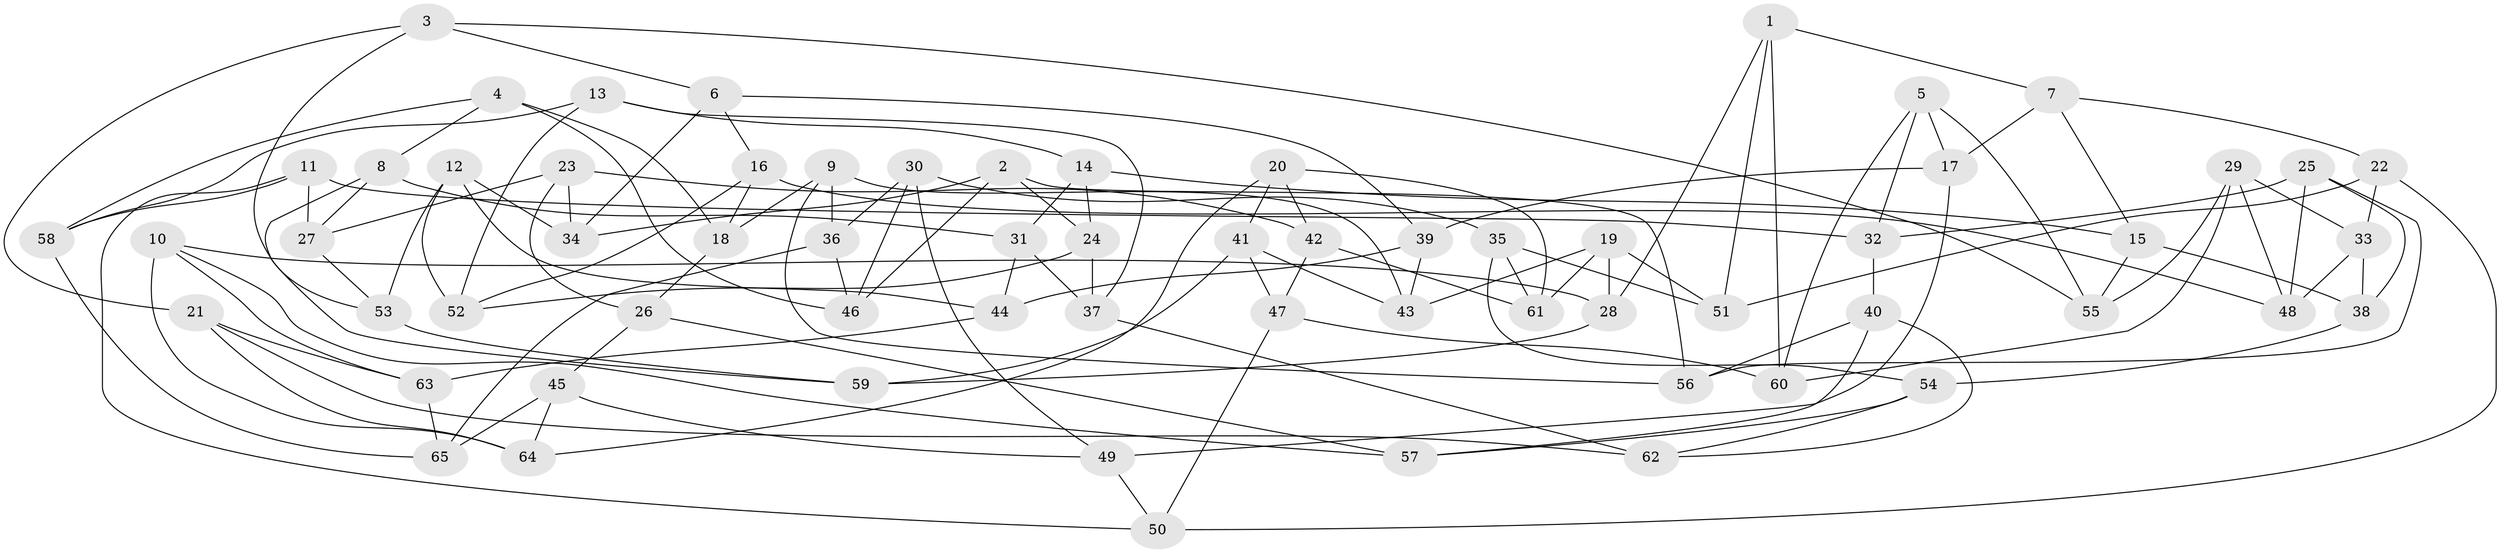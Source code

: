 // coarse degree distribution, {6: 0.41025641025641024, 5: 0.2564102564102564, 4: 0.3333333333333333}
// Generated by graph-tools (version 1.1) at 2025/24/03/03/25 07:24:28]
// undirected, 65 vertices, 130 edges
graph export_dot {
graph [start="1"]
  node [color=gray90,style=filled];
  1;
  2;
  3;
  4;
  5;
  6;
  7;
  8;
  9;
  10;
  11;
  12;
  13;
  14;
  15;
  16;
  17;
  18;
  19;
  20;
  21;
  22;
  23;
  24;
  25;
  26;
  27;
  28;
  29;
  30;
  31;
  32;
  33;
  34;
  35;
  36;
  37;
  38;
  39;
  40;
  41;
  42;
  43;
  44;
  45;
  46;
  47;
  48;
  49;
  50;
  51;
  52;
  53;
  54;
  55;
  56;
  57;
  58;
  59;
  60;
  61;
  62;
  63;
  64;
  65;
  1 -- 7;
  1 -- 51;
  1 -- 60;
  1 -- 28;
  2 -- 34;
  2 -- 24;
  2 -- 46;
  2 -- 56;
  3 -- 6;
  3 -- 55;
  3 -- 21;
  3 -- 53;
  4 -- 18;
  4 -- 8;
  4 -- 58;
  4 -- 46;
  5 -- 55;
  5 -- 32;
  5 -- 60;
  5 -- 17;
  6 -- 16;
  6 -- 34;
  6 -- 39;
  7 -- 17;
  7 -- 22;
  7 -- 15;
  8 -- 59;
  8 -- 27;
  8 -- 31;
  9 -- 56;
  9 -- 36;
  9 -- 43;
  9 -- 18;
  10 -- 28;
  10 -- 63;
  10 -- 64;
  10 -- 57;
  11 -- 32;
  11 -- 50;
  11 -- 58;
  11 -- 27;
  12 -- 44;
  12 -- 52;
  12 -- 53;
  12 -- 34;
  13 -- 14;
  13 -- 58;
  13 -- 37;
  13 -- 52;
  14 -- 15;
  14 -- 24;
  14 -- 31;
  15 -- 55;
  15 -- 38;
  16 -- 18;
  16 -- 52;
  16 -- 48;
  17 -- 39;
  17 -- 49;
  18 -- 26;
  19 -- 51;
  19 -- 61;
  19 -- 43;
  19 -- 28;
  20 -- 41;
  20 -- 61;
  20 -- 42;
  20 -- 64;
  21 -- 62;
  21 -- 64;
  21 -- 63;
  22 -- 33;
  22 -- 50;
  22 -- 51;
  23 -- 27;
  23 -- 42;
  23 -- 26;
  23 -- 34;
  24 -- 52;
  24 -- 37;
  25 -- 32;
  25 -- 48;
  25 -- 38;
  25 -- 56;
  26 -- 57;
  26 -- 45;
  27 -- 53;
  28 -- 59;
  29 -- 48;
  29 -- 60;
  29 -- 55;
  29 -- 33;
  30 -- 35;
  30 -- 36;
  30 -- 46;
  30 -- 49;
  31 -- 37;
  31 -- 44;
  32 -- 40;
  33 -- 38;
  33 -- 48;
  35 -- 54;
  35 -- 51;
  35 -- 61;
  36 -- 65;
  36 -- 46;
  37 -- 62;
  38 -- 54;
  39 -- 43;
  39 -- 44;
  40 -- 56;
  40 -- 62;
  40 -- 57;
  41 -- 47;
  41 -- 43;
  41 -- 59;
  42 -- 47;
  42 -- 61;
  44 -- 63;
  45 -- 64;
  45 -- 49;
  45 -- 65;
  47 -- 60;
  47 -- 50;
  49 -- 50;
  53 -- 59;
  54 -- 57;
  54 -- 62;
  58 -- 65;
  63 -- 65;
}
